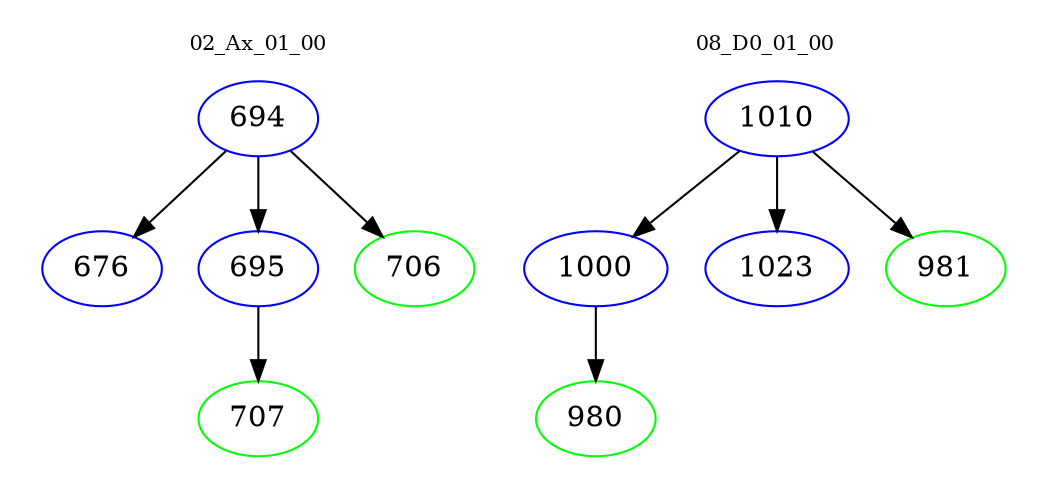 digraph{
subgraph cluster_0 {
color = white
label = "02_Ax_01_00";
fontsize=10;
T0_694 [label="694", color="blue"]
T0_694 -> T0_676 [color="black"]
T0_676 [label="676", color="blue"]
T0_694 -> T0_695 [color="black"]
T0_695 [label="695", color="blue"]
T0_695 -> T0_707 [color="black"]
T0_707 [label="707", color="green"]
T0_694 -> T0_706 [color="black"]
T0_706 [label="706", color="green"]
}
subgraph cluster_1 {
color = white
label = "08_D0_01_00";
fontsize=10;
T1_1010 [label="1010", color="blue"]
T1_1010 -> T1_1000 [color="black"]
T1_1000 [label="1000", color="blue"]
T1_1000 -> T1_980 [color="black"]
T1_980 [label="980", color="green"]
T1_1010 -> T1_1023 [color="black"]
T1_1023 [label="1023", color="blue"]
T1_1010 -> T1_981 [color="black"]
T1_981 [label="981", color="green"]
}
}
